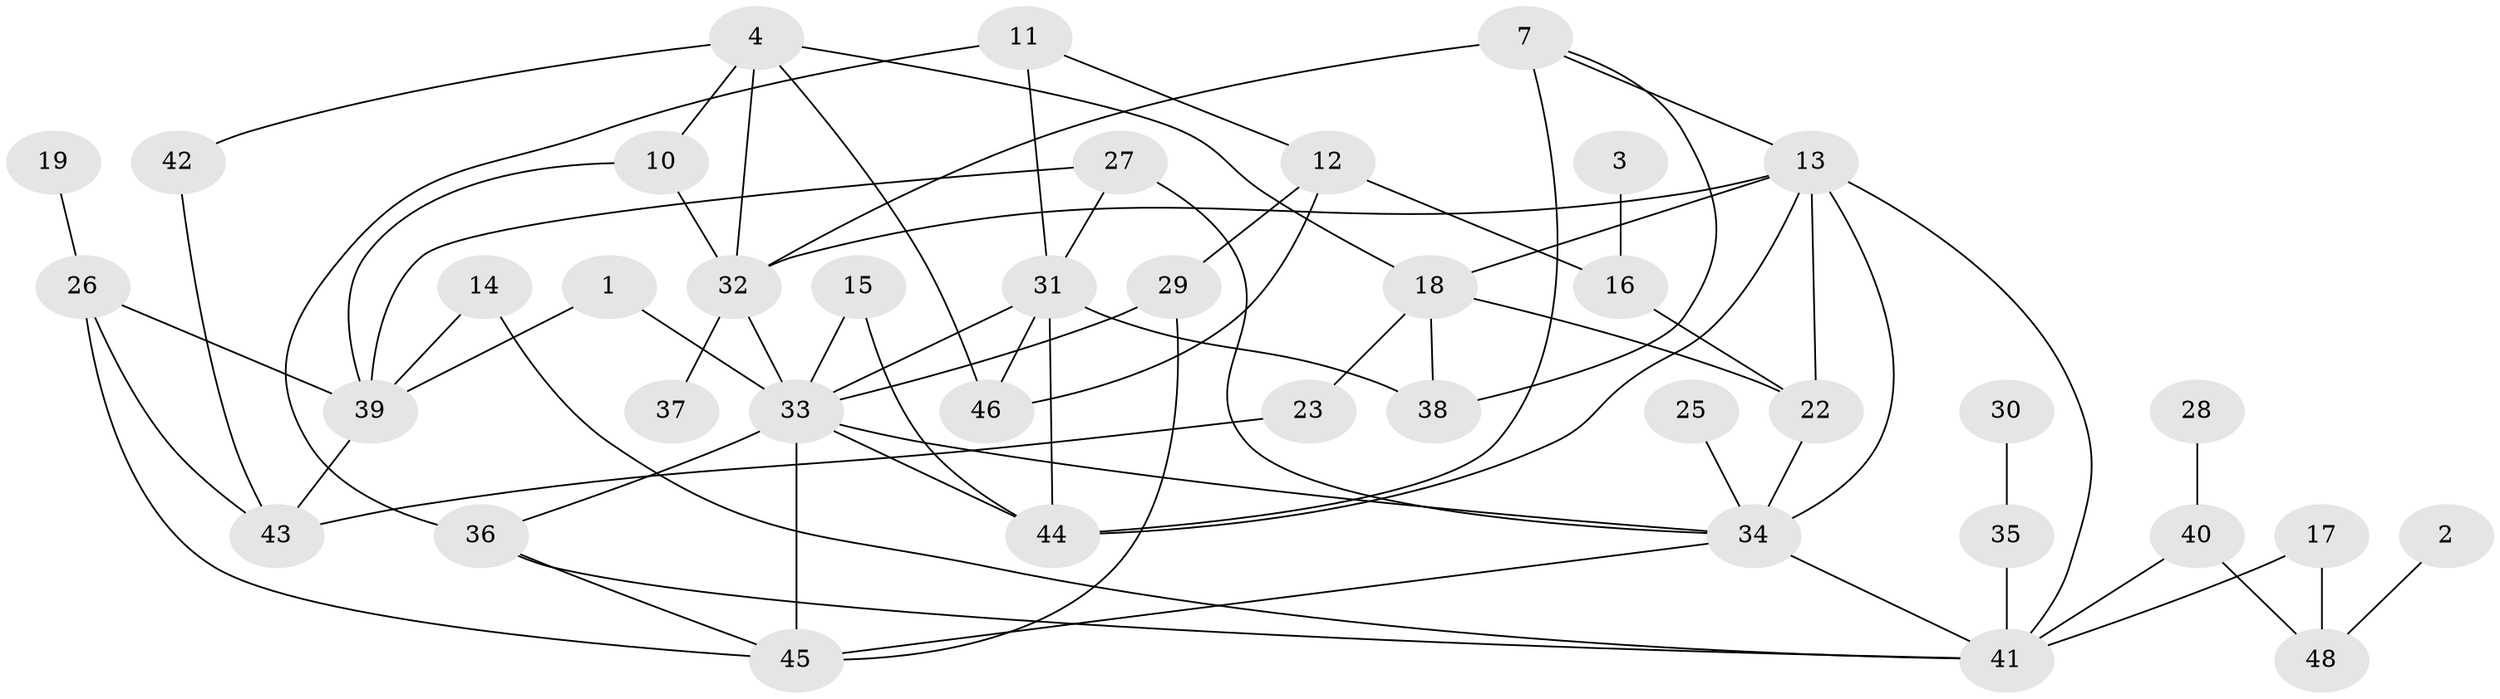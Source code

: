 // original degree distribution, {2: 0.2708333333333333, 4: 0.11458333333333333, 1: 0.14583333333333334, 3: 0.2604166666666667, 5: 0.11458333333333333, 6: 0.010416666666666666, 0: 0.08333333333333333}
// Generated by graph-tools (version 1.1) at 2025/35/03/04/25 23:35:49]
// undirected, 40 vertices, 70 edges
graph export_dot {
  node [color=gray90,style=filled];
  1;
  2;
  3;
  4;
  7;
  10;
  11;
  12;
  13;
  14;
  15;
  16;
  17;
  18;
  19;
  22;
  23;
  25;
  26;
  27;
  28;
  29;
  30;
  31;
  32;
  33;
  34;
  35;
  36;
  37;
  38;
  39;
  40;
  41;
  42;
  43;
  44;
  45;
  46;
  48;
  1 -- 33 [weight=1.0];
  1 -- 39 [weight=1.0];
  2 -- 48 [weight=1.0];
  3 -- 16 [weight=1.0];
  4 -- 10 [weight=1.0];
  4 -- 18 [weight=1.0];
  4 -- 32 [weight=1.0];
  4 -- 42 [weight=1.0];
  4 -- 46 [weight=1.0];
  7 -- 13 [weight=1.0];
  7 -- 32 [weight=1.0];
  7 -- 38 [weight=1.0];
  7 -- 44 [weight=2.0];
  10 -- 32 [weight=1.0];
  10 -- 39 [weight=1.0];
  11 -- 12 [weight=1.0];
  11 -- 31 [weight=1.0];
  11 -- 36 [weight=1.0];
  12 -- 16 [weight=1.0];
  12 -- 29 [weight=1.0];
  12 -- 46 [weight=1.0];
  13 -- 18 [weight=1.0];
  13 -- 22 [weight=1.0];
  13 -- 32 [weight=1.0];
  13 -- 34 [weight=1.0];
  13 -- 41 [weight=1.0];
  13 -- 44 [weight=1.0];
  14 -- 39 [weight=1.0];
  14 -- 41 [weight=1.0];
  15 -- 33 [weight=1.0];
  15 -- 44 [weight=1.0];
  16 -- 22 [weight=1.0];
  17 -- 41 [weight=1.0];
  17 -- 48 [weight=1.0];
  18 -- 22 [weight=1.0];
  18 -- 23 [weight=1.0];
  18 -- 38 [weight=1.0];
  19 -- 26 [weight=1.0];
  22 -- 34 [weight=2.0];
  23 -- 43 [weight=1.0];
  25 -- 34 [weight=1.0];
  26 -- 39 [weight=1.0];
  26 -- 43 [weight=1.0];
  26 -- 45 [weight=1.0];
  27 -- 31 [weight=1.0];
  27 -- 34 [weight=1.0];
  27 -- 39 [weight=1.0];
  28 -- 40 [weight=1.0];
  29 -- 33 [weight=1.0];
  29 -- 45 [weight=1.0];
  30 -- 35 [weight=1.0];
  31 -- 33 [weight=1.0];
  31 -- 38 [weight=1.0];
  31 -- 44 [weight=1.0];
  31 -- 46 [weight=1.0];
  32 -- 33 [weight=1.0];
  32 -- 37 [weight=1.0];
  33 -- 34 [weight=1.0];
  33 -- 36 [weight=1.0];
  33 -- 44 [weight=1.0];
  33 -- 45 [weight=1.0];
  34 -- 41 [weight=1.0];
  34 -- 45 [weight=1.0];
  35 -- 41 [weight=1.0];
  36 -- 41 [weight=1.0];
  36 -- 45 [weight=1.0];
  39 -- 43 [weight=1.0];
  40 -- 41 [weight=1.0];
  40 -- 48 [weight=1.0];
  42 -- 43 [weight=1.0];
}
